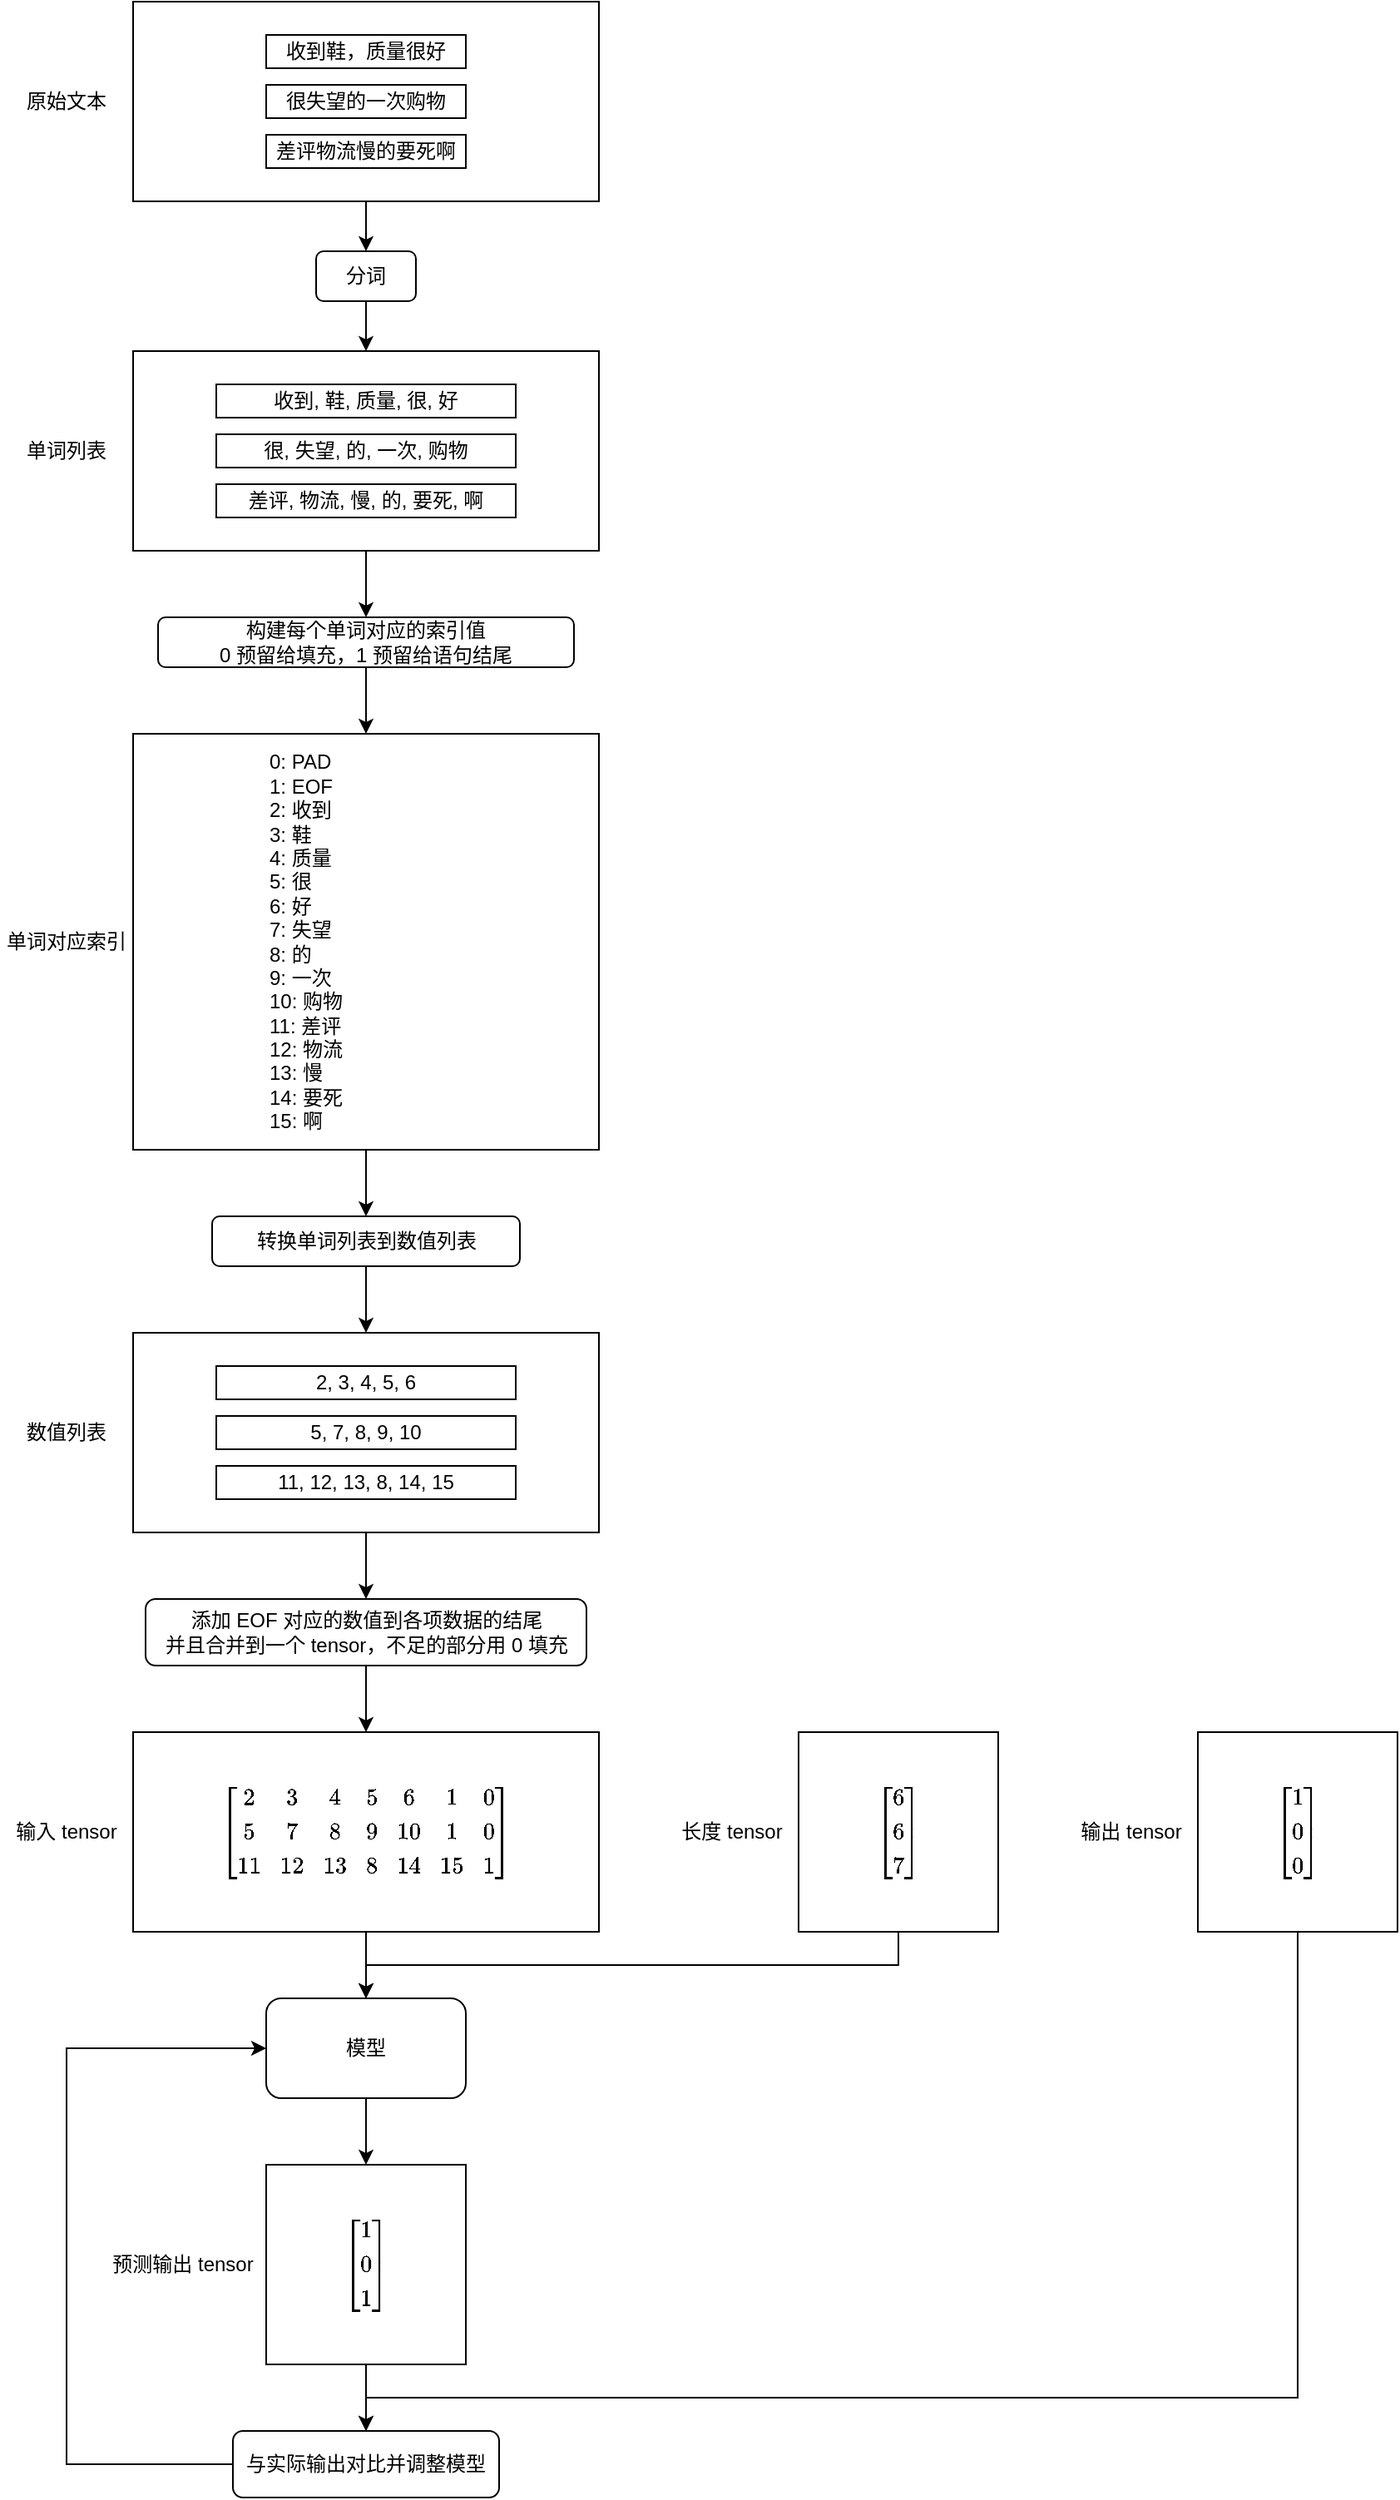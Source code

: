 <mxfile version="12.9.3" type="device"><diagram id="LPEeTrcJ0nSRa_BcsiqB" name="Page-1"><mxGraphModel dx="1351" dy="863" grid="1" gridSize="10" guides="1" tooltips="1" connect="1" arrows="1" fold="1" page="1" pageScale="1" pageWidth="850" pageHeight="1100" math="1" shadow="0"><root><mxCell id="0"/><mxCell id="1" parent="0"/><mxCell id="fpVflBnMzKmq7X5v4KWJ-11" style="edgeStyle=orthogonalEdgeStyle;rounded=0;orthogonalLoop=1;jettySize=auto;html=1;exitX=0.5;exitY=1;exitDx=0;exitDy=0;entryX=0.5;entryY=0;entryDx=0;entryDy=0;" edge="1" parent="1" source="fpVflBnMzKmq7X5v4KWJ-7" target="fpVflBnMzKmq7X5v4KWJ-8"><mxGeometry relative="1" as="geometry"/></mxCell><mxCell id="fpVflBnMzKmq7X5v4KWJ-7" value="" style="rounded=0;whiteSpace=wrap;html=1;" vertex="1" parent="1"><mxGeometry x="160" y="130" width="280" height="120" as="geometry"/></mxCell><mxCell id="fpVflBnMzKmq7X5v4KWJ-1" value="收到鞋，质量很好" style="rounded=0;whiteSpace=wrap;html=1;" vertex="1" parent="1"><mxGeometry x="240" y="150" width="120" height="20" as="geometry"/></mxCell><mxCell id="fpVflBnMzKmq7X5v4KWJ-2" value="原始文本" style="text;html=1;strokeColor=none;fillColor=none;align=center;verticalAlign=middle;whiteSpace=wrap;rounded=0;" vertex="1" parent="1"><mxGeometry x="80" y="180" width="80" height="20" as="geometry"/></mxCell><mxCell id="fpVflBnMzKmq7X5v4KWJ-5" value="很失望的一次购物" style="rounded=0;whiteSpace=wrap;html=1;" vertex="1" parent="1"><mxGeometry x="240" y="180" width="120" height="20" as="geometry"/></mxCell><mxCell id="fpVflBnMzKmq7X5v4KWJ-6" value="差评物流慢的要死啊" style="rounded=0;whiteSpace=wrap;html=1;" vertex="1" parent="1"><mxGeometry x="240" y="210" width="120" height="20" as="geometry"/></mxCell><mxCell id="fpVflBnMzKmq7X5v4KWJ-13" style="edgeStyle=orthogonalEdgeStyle;rounded=0;orthogonalLoop=1;jettySize=auto;html=1;exitX=0.5;exitY=1;exitDx=0;exitDy=0;entryX=0.5;entryY=0;entryDx=0;entryDy=0;" edge="1" parent="1" source="fpVflBnMzKmq7X5v4KWJ-8" target="fpVflBnMzKmq7X5v4KWJ-12"><mxGeometry relative="1" as="geometry"/></mxCell><mxCell id="fpVflBnMzKmq7X5v4KWJ-8" value="分词" style="rounded=1;whiteSpace=wrap;html=1;" vertex="1" parent="1"><mxGeometry x="270" y="280" width="60" height="30" as="geometry"/></mxCell><mxCell id="fpVflBnMzKmq7X5v4KWJ-20" style="edgeStyle=orthogonalEdgeStyle;rounded=0;orthogonalLoop=1;jettySize=auto;html=1;exitX=0.5;exitY=1;exitDx=0;exitDy=0;entryX=0.5;entryY=0;entryDx=0;entryDy=0;" edge="1" parent="1" source="fpVflBnMzKmq7X5v4KWJ-12" target="fpVflBnMzKmq7X5v4KWJ-19"><mxGeometry relative="1" as="geometry"/></mxCell><mxCell id="fpVflBnMzKmq7X5v4KWJ-12" value="" style="rounded=0;whiteSpace=wrap;html=1;" vertex="1" parent="1"><mxGeometry x="160" y="340" width="280" height="120" as="geometry"/></mxCell><mxCell id="fpVflBnMzKmq7X5v4KWJ-14" value="单词列表" style="text;html=1;strokeColor=none;fillColor=none;align=center;verticalAlign=middle;whiteSpace=wrap;rounded=0;" vertex="1" parent="1"><mxGeometry x="80" y="390" width="80" height="20" as="geometry"/></mxCell><mxCell id="fpVflBnMzKmq7X5v4KWJ-15" value="收到, 鞋, 质量, 很, 好" style="rounded=0;whiteSpace=wrap;html=1;" vertex="1" parent="1"><mxGeometry x="210" y="360" width="180" height="20" as="geometry"/></mxCell><mxCell id="fpVflBnMzKmq7X5v4KWJ-17" value="很, 失望, 的, 一次, 购物" style="rounded=0;whiteSpace=wrap;html=1;" vertex="1" parent="1"><mxGeometry x="210" y="390" width="180" height="20" as="geometry"/></mxCell><mxCell id="fpVflBnMzKmq7X5v4KWJ-18" value="差评, 物流, 慢, 的, 要死, 啊" style="rounded=0;whiteSpace=wrap;html=1;" vertex="1" parent="1"><mxGeometry x="210" y="420" width="180" height="20" as="geometry"/></mxCell><mxCell id="fpVflBnMzKmq7X5v4KWJ-22" style="edgeStyle=orthogonalEdgeStyle;rounded=0;orthogonalLoop=1;jettySize=auto;html=1;exitX=0.5;exitY=1;exitDx=0;exitDy=0;entryX=0.5;entryY=0;entryDx=0;entryDy=0;" edge="1" parent="1" source="fpVflBnMzKmq7X5v4KWJ-19" target="fpVflBnMzKmq7X5v4KWJ-21"><mxGeometry relative="1" as="geometry"/></mxCell><mxCell id="fpVflBnMzKmq7X5v4KWJ-19" value="构建每个单词对应的索引值&lt;br&gt;0 预留给填充，1 预留给语句结尾" style="rounded=1;whiteSpace=wrap;html=1;" vertex="1" parent="1"><mxGeometry x="175" y="500" width="250" height="30" as="geometry"/></mxCell><mxCell id="fpVflBnMzKmq7X5v4KWJ-28" style="edgeStyle=orthogonalEdgeStyle;rounded=0;orthogonalLoop=1;jettySize=auto;html=1;exitX=0.5;exitY=1;exitDx=0;exitDy=0;" edge="1" parent="1" source="fpVflBnMzKmq7X5v4KWJ-21" target="fpVflBnMzKmq7X5v4KWJ-27"><mxGeometry relative="1" as="geometry"/></mxCell><mxCell id="fpVflBnMzKmq7X5v4KWJ-21" value="" style="rounded=0;whiteSpace=wrap;html=1;" vertex="1" parent="1"><mxGeometry x="160" y="570" width="280" height="250" as="geometry"/></mxCell><mxCell id="fpVflBnMzKmq7X5v4KWJ-23" value="单词对应索引" style="text;html=1;strokeColor=none;fillColor=none;align=center;verticalAlign=middle;whiteSpace=wrap;rounded=0;" vertex="1" parent="1"><mxGeometry x="80" y="685" width="80" height="20" as="geometry"/></mxCell><mxCell id="fpVflBnMzKmq7X5v4KWJ-24" value="0: PAD&lt;br&gt;1: EOF&lt;br&gt;2: 收到&lt;br&gt;3: 鞋&lt;br&gt;4: 质量&lt;br&gt;5: 很&lt;br&gt;6: 好&lt;br&gt;7: 失望&lt;br&gt;8: 的&lt;br&gt;9: 一次&lt;br&gt;10: 购物&lt;br&gt;11: 差评&lt;br&gt;12: 物流&lt;br&gt;13: 慢&lt;br&gt;14: 要死&lt;br&gt;15: 啊" style="text;html=1;strokeColor=none;fillColor=none;align=left;verticalAlign=middle;whiteSpace=wrap;rounded=0;" vertex="1" parent="1"><mxGeometry x="240" y="580" width="130" height="230" as="geometry"/></mxCell><mxCell id="fpVflBnMzKmq7X5v4KWJ-36" style="edgeStyle=orthogonalEdgeStyle;rounded=0;orthogonalLoop=1;jettySize=auto;html=1;exitX=0.5;exitY=1;exitDx=0;exitDy=0;" edge="1" parent="1" source="fpVflBnMzKmq7X5v4KWJ-27" target="fpVflBnMzKmq7X5v4KWJ-32"><mxGeometry relative="1" as="geometry"/></mxCell><mxCell id="fpVflBnMzKmq7X5v4KWJ-27" value="转换单词列表到数值列表" style="rounded=1;whiteSpace=wrap;html=1;" vertex="1" parent="1"><mxGeometry x="207.5" y="860" width="185" height="30" as="geometry"/></mxCell><mxCell id="fpVflBnMzKmq7X5v4KWJ-39" style="edgeStyle=orthogonalEdgeStyle;rounded=0;orthogonalLoop=1;jettySize=auto;html=1;exitX=0.5;exitY=1;exitDx=0;exitDy=0;entryX=0.5;entryY=0;entryDx=0;entryDy=0;" edge="1" parent="1" source="fpVflBnMzKmq7X5v4KWJ-32" target="fpVflBnMzKmq7X5v4KWJ-38"><mxGeometry relative="1" as="geometry"/></mxCell><mxCell id="fpVflBnMzKmq7X5v4KWJ-32" value="" style="rounded=0;whiteSpace=wrap;html=1;" vertex="1" parent="1"><mxGeometry x="160" y="930" width="280" height="120" as="geometry"/></mxCell><mxCell id="fpVflBnMzKmq7X5v4KWJ-33" value="2, 3, 4, 5, 6" style="rounded=0;whiteSpace=wrap;html=1;" vertex="1" parent="1"><mxGeometry x="210" y="950" width="180" height="20" as="geometry"/></mxCell><mxCell id="fpVflBnMzKmq7X5v4KWJ-34" value="5, 7, 8, 9, 10" style="rounded=0;whiteSpace=wrap;html=1;" vertex="1" parent="1"><mxGeometry x="210" y="980" width="180" height="20" as="geometry"/></mxCell><mxCell id="fpVflBnMzKmq7X5v4KWJ-35" value="11, 12, 13, 8, 14, 15" style="rounded=0;whiteSpace=wrap;html=1;" vertex="1" parent="1"><mxGeometry x="210" y="1010" width="180" height="20" as="geometry"/></mxCell><mxCell id="fpVflBnMzKmq7X5v4KWJ-37" value="数值列表" style="text;html=1;strokeColor=none;fillColor=none;align=center;verticalAlign=middle;whiteSpace=wrap;rounded=0;" vertex="1" parent="1"><mxGeometry x="80" y="980" width="80" height="20" as="geometry"/></mxCell><mxCell id="fpVflBnMzKmq7X5v4KWJ-44" style="edgeStyle=orthogonalEdgeStyle;rounded=0;orthogonalLoop=1;jettySize=auto;html=1;exitX=0.5;exitY=1;exitDx=0;exitDy=0;entryX=0.5;entryY=0;entryDx=0;entryDy=0;" edge="1" parent="1" source="fpVflBnMzKmq7X5v4KWJ-38" target="fpVflBnMzKmq7X5v4KWJ-40"><mxGeometry relative="1" as="geometry"/></mxCell><mxCell id="fpVflBnMzKmq7X5v4KWJ-38" value="添加 EOF 对应的数值到各项数据的结尾&lt;br&gt;并且合并到一个 tensor，不足的部分用 0 填充" style="rounded=1;whiteSpace=wrap;html=1;" vertex="1" parent="1"><mxGeometry x="167.5" y="1090" width="265" height="40" as="geometry"/></mxCell><mxCell id="fpVflBnMzKmq7X5v4KWJ-48" style="edgeStyle=orthogonalEdgeStyle;rounded=0;orthogonalLoop=1;jettySize=auto;html=1;exitX=0.5;exitY=1;exitDx=0;exitDy=0;entryX=0.5;entryY=0;entryDx=0;entryDy=0;" edge="1" parent="1" source="fpVflBnMzKmq7X5v4KWJ-40" target="fpVflBnMzKmq7X5v4KWJ-47"><mxGeometry relative="1" as="geometry"/></mxCell><mxCell id="fpVflBnMzKmq7X5v4KWJ-40" value="" style="rounded=0;whiteSpace=wrap;html=1;" vertex="1" parent="1"><mxGeometry x="160" y="1170" width="280" height="120" as="geometry"/></mxCell><mxCell id="fpVflBnMzKmq7X5v4KWJ-45" value="`[[2,3,4,5,6,1,0],&lt;br&gt;[5,7,8,9,10,1,0],&lt;br&gt;[11,12,13,8,14,15,1]]`" style="text;html=1;strokeColor=none;fillColor=none;align=center;verticalAlign=middle;whiteSpace=wrap;rounded=0;" vertex="1" parent="1"><mxGeometry x="195" y="1195" width="210" height="70" as="geometry"/></mxCell><mxCell id="fpVflBnMzKmq7X5v4KWJ-46" value="输入 tensor" style="text;html=1;strokeColor=none;fillColor=none;align=center;verticalAlign=middle;whiteSpace=wrap;rounded=0;" vertex="1" parent="1"><mxGeometry x="80" y="1220" width="80" height="20" as="geometry"/></mxCell><mxCell id="fpVflBnMzKmq7X5v4KWJ-56" style="edgeStyle=orthogonalEdgeStyle;rounded=0;orthogonalLoop=1;jettySize=auto;html=1;exitX=0.5;exitY=1;exitDx=0;exitDy=0;entryX=0.5;entryY=0;entryDx=0;entryDy=0;" edge="1" parent="1" source="fpVflBnMzKmq7X5v4KWJ-47" target="fpVflBnMzKmq7X5v4KWJ-54"><mxGeometry relative="1" as="geometry"/></mxCell><mxCell id="fpVflBnMzKmq7X5v4KWJ-47" value="模型" style="rounded=1;whiteSpace=wrap;html=1;align=center;" vertex="1" parent="1"><mxGeometry x="240" y="1330" width="120" height="60" as="geometry"/></mxCell><mxCell id="fpVflBnMzKmq7X5v4KWJ-53" style="edgeStyle=orthogonalEdgeStyle;rounded=0;orthogonalLoop=1;jettySize=auto;html=1;exitX=0.5;exitY=1;exitDx=0;exitDy=0;entryX=0.5;entryY=0;entryDx=0;entryDy=0;" edge="1" parent="1" source="fpVflBnMzKmq7X5v4KWJ-49" target="fpVflBnMzKmq7X5v4KWJ-47"><mxGeometry relative="1" as="geometry"/></mxCell><mxCell id="fpVflBnMzKmq7X5v4KWJ-49" value="`[[6], [6], [7]]`" style="rounded=0;whiteSpace=wrap;html=1;align=center;" vertex="1" parent="1"><mxGeometry x="560" y="1170" width="120" height="120" as="geometry"/></mxCell><mxCell id="fpVflBnMzKmq7X5v4KWJ-50" value="长度 tensor" style="text;html=1;strokeColor=none;fillColor=none;align=center;verticalAlign=middle;whiteSpace=wrap;rounded=0;" vertex="1" parent="1"><mxGeometry x="480" y="1220" width="80" height="20" as="geometry"/></mxCell><mxCell id="fpVflBnMzKmq7X5v4KWJ-59" style="edgeStyle=orthogonalEdgeStyle;rounded=0;orthogonalLoop=1;jettySize=auto;html=1;exitX=0.5;exitY=1;exitDx=0;exitDy=0;entryX=0.5;entryY=0;entryDx=0;entryDy=0;" edge="1" parent="1" source="fpVflBnMzKmq7X5v4KWJ-51" target="fpVflBnMzKmq7X5v4KWJ-57"><mxGeometry relative="1" as="geometry"><Array as="points"><mxPoint x="860" y="1570"/><mxPoint x="300" y="1570"/></Array></mxGeometry></mxCell><mxCell id="fpVflBnMzKmq7X5v4KWJ-51" value="`[[1], [0], [0]]`" style="rounded=0;whiteSpace=wrap;html=1;align=center;" vertex="1" parent="1"><mxGeometry x="800" y="1170" width="120" height="120" as="geometry"/></mxCell><mxCell id="fpVflBnMzKmq7X5v4KWJ-52" value="输出 tensor" style="text;html=1;strokeColor=none;fillColor=none;align=center;verticalAlign=middle;whiteSpace=wrap;rounded=0;" vertex="1" parent="1"><mxGeometry x="720" y="1220" width="80" height="20" as="geometry"/></mxCell><mxCell id="fpVflBnMzKmq7X5v4KWJ-58" style="edgeStyle=orthogonalEdgeStyle;rounded=0;orthogonalLoop=1;jettySize=auto;html=1;exitX=0.5;exitY=1;exitDx=0;exitDy=0;entryX=0.5;entryY=0;entryDx=0;entryDy=0;" edge="1" parent="1" source="fpVflBnMzKmq7X5v4KWJ-54" target="fpVflBnMzKmq7X5v4KWJ-57"><mxGeometry relative="1" as="geometry"/></mxCell><mxCell id="fpVflBnMzKmq7X5v4KWJ-54" value="`[[1], [0], [1]]`" style="rounded=0;whiteSpace=wrap;html=1;align=center;" vertex="1" parent="1"><mxGeometry x="240" y="1430" width="120" height="120" as="geometry"/></mxCell><mxCell id="fpVflBnMzKmq7X5v4KWJ-55" value="预测输出 tensor" style="text;html=1;strokeColor=none;fillColor=none;align=center;verticalAlign=middle;whiteSpace=wrap;rounded=0;" vertex="1" parent="1"><mxGeometry x="140" y="1480" width="100" height="20" as="geometry"/></mxCell><mxCell id="fpVflBnMzKmq7X5v4KWJ-60" style="edgeStyle=orthogonalEdgeStyle;rounded=0;orthogonalLoop=1;jettySize=auto;html=1;exitX=0;exitY=0.5;exitDx=0;exitDy=0;entryX=0;entryY=0.5;entryDx=0;entryDy=0;" edge="1" parent="1" source="fpVflBnMzKmq7X5v4KWJ-57" target="fpVflBnMzKmq7X5v4KWJ-47"><mxGeometry relative="1" as="geometry"><Array as="points"><mxPoint x="120" y="1610"/><mxPoint x="120" y="1360"/></Array></mxGeometry></mxCell><mxCell id="fpVflBnMzKmq7X5v4KWJ-57" value="与实际输出对比并调整模型" style="rounded=1;whiteSpace=wrap;html=1;align=center;" vertex="1" parent="1"><mxGeometry x="220" y="1590" width="160" height="40" as="geometry"/></mxCell></root></mxGraphModel></diagram></mxfile>

